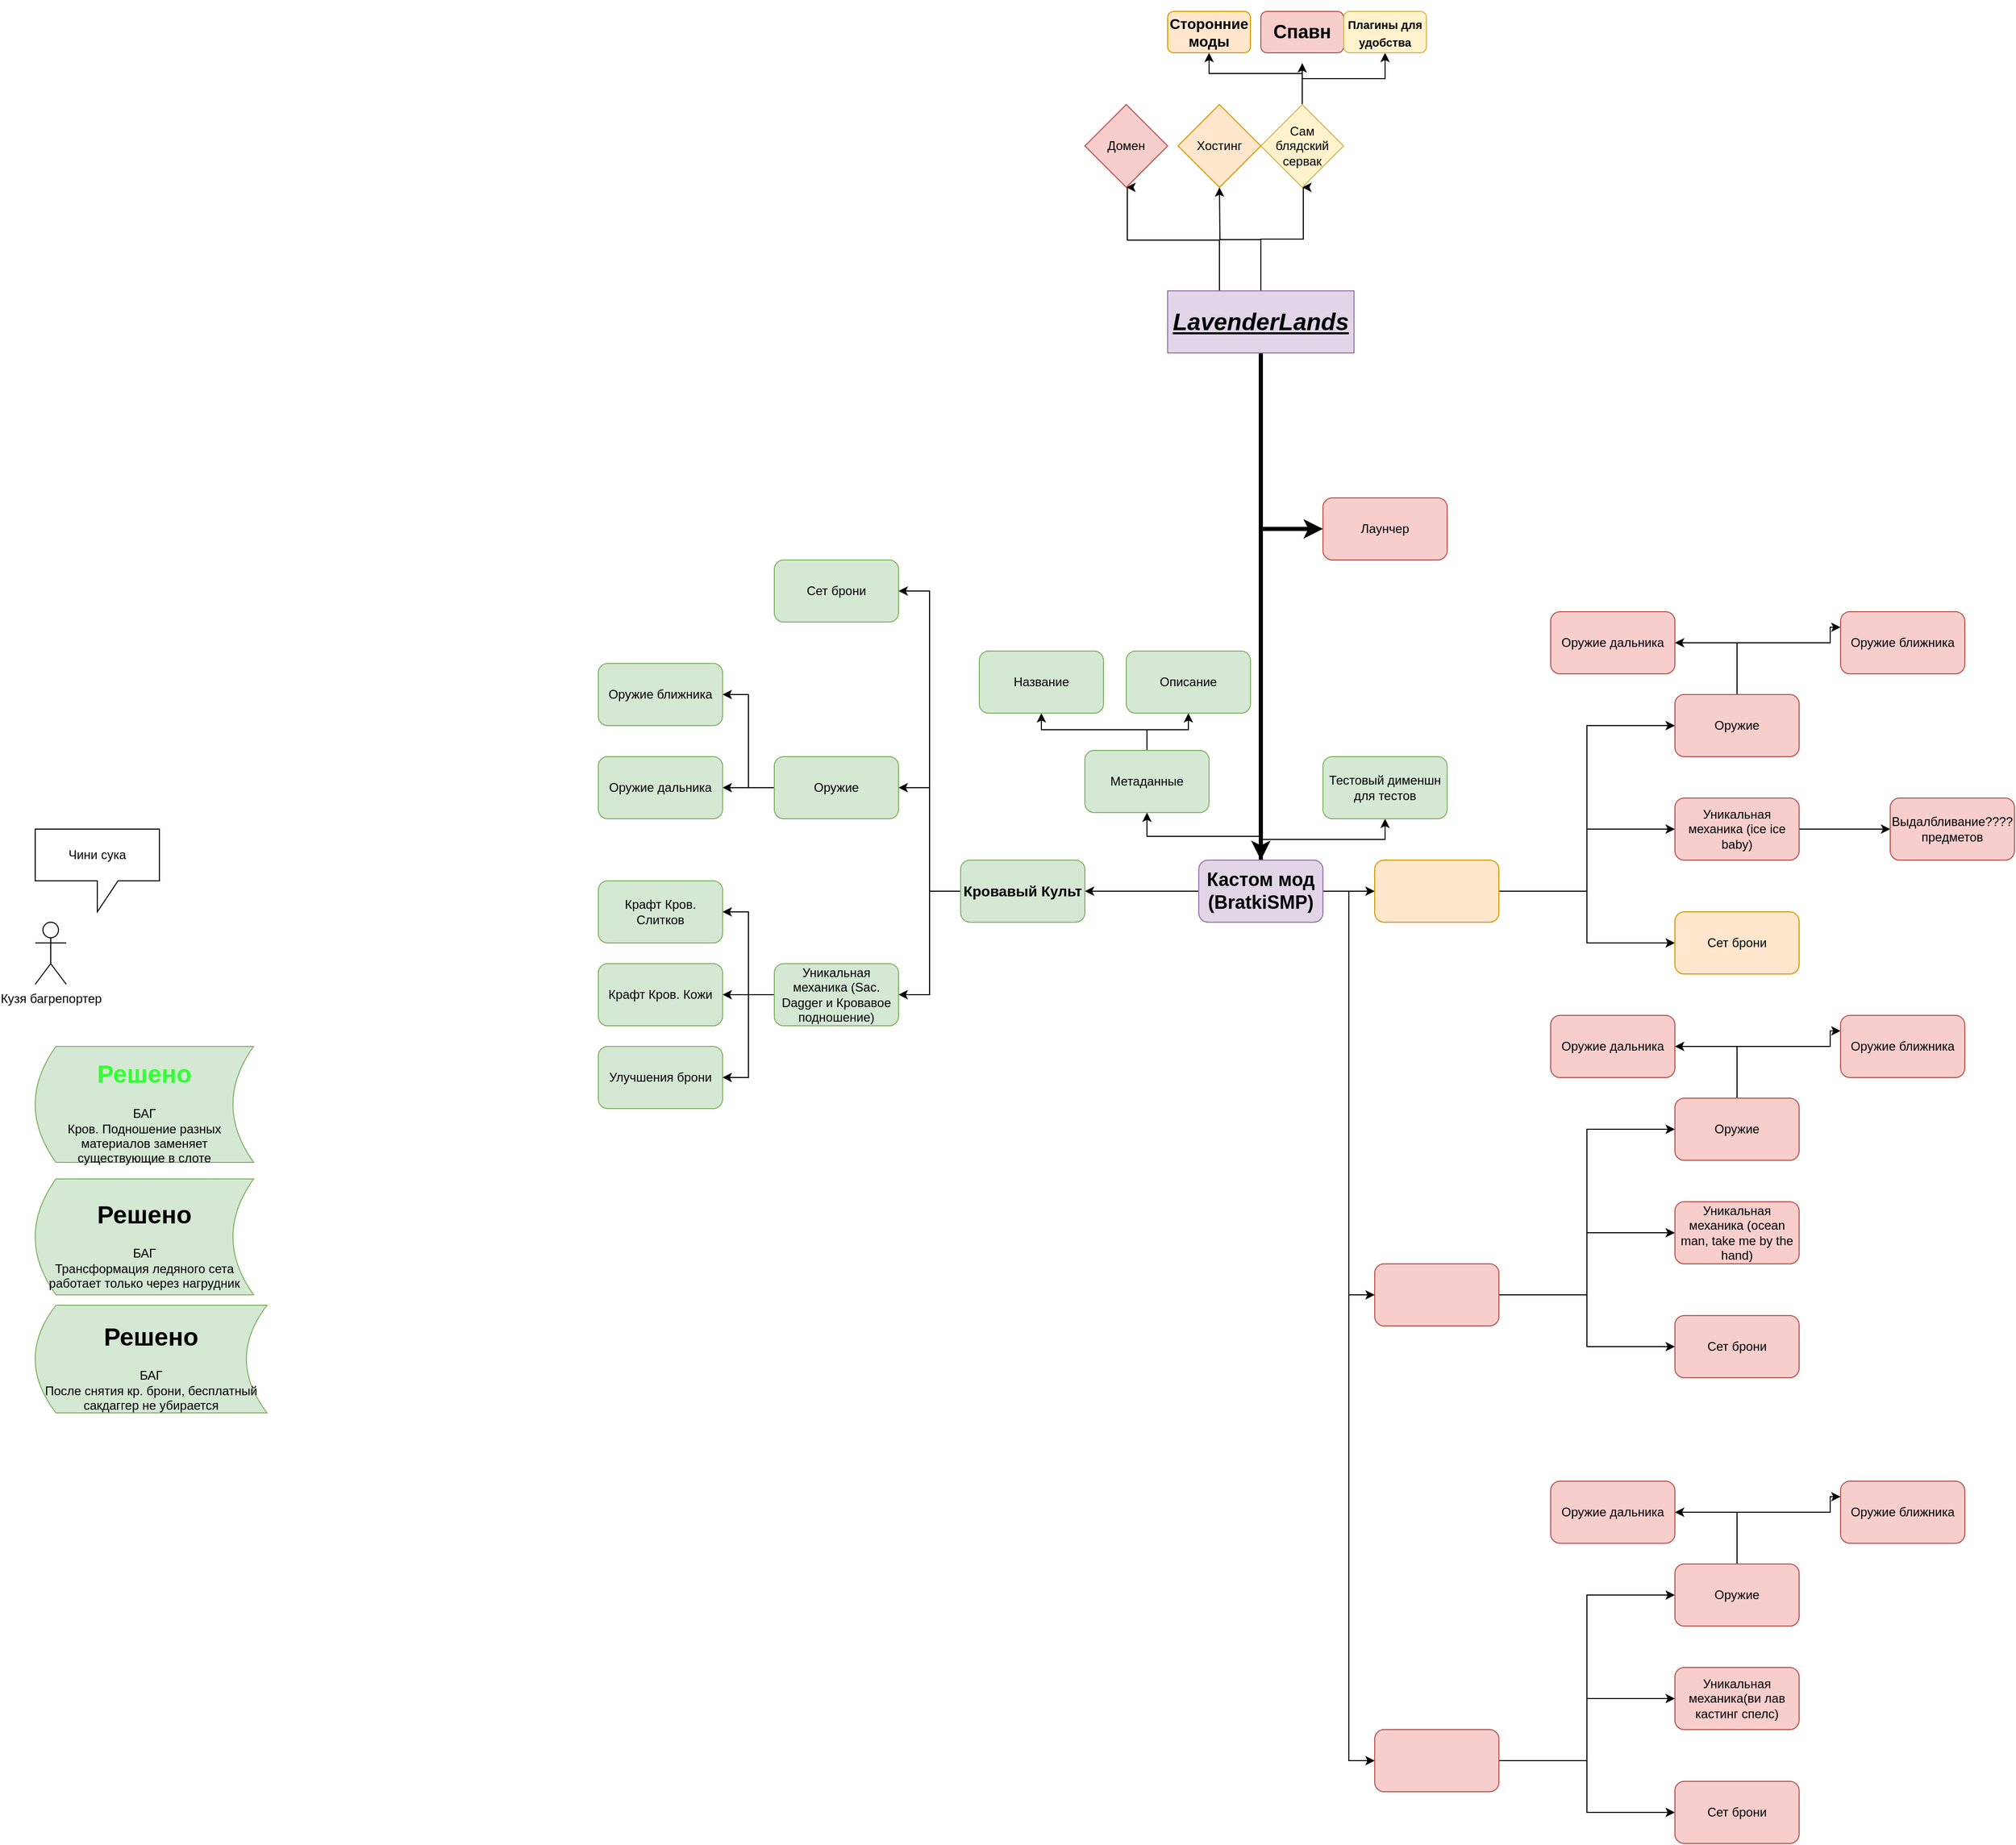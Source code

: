 <mxfile version="26.0.4">
  <diagram name="Страница — 1" id="m5t2pMFYY3bFJD1BpIWN">
    <mxGraphModel dx="2336" dy="2044" grid="1" gridSize="16" guides="1" tooltips="1" connect="1" arrows="1" fold="1" page="1" pageScale="1" pageWidth="827" pageHeight="1169" background="light-dark(#FFFFFF,#000000)" math="0" shadow="0">
      <root>
        <mxCell id="0" />
        <mxCell id="1" parent="0" />
        <mxCell id="cLZ4lquTuIUv25ZifMkw-2" style="edgeStyle=orthogonalEdgeStyle;rounded=0;orthogonalLoop=1;jettySize=auto;html=1;entryX=0.5;entryY=1;entryDx=0;entryDy=0;" parent="1" source="cLZ4lquTuIUv25ZifMkw-1" target="cLZ4lquTuIUv25ZifMkw-3" edge="1">
          <mxGeometry relative="1" as="geometry">
            <mxPoint x="440" y="-150" as="targetPoint" />
            <Array as="points">
              <mxPoint x="400" y="-110" />
              <mxPoint x="441" y="-110" />
            </Array>
          </mxGeometry>
        </mxCell>
        <mxCell id="cLZ4lquTuIUv25ZifMkw-4" style="edgeStyle=orthogonalEdgeStyle;rounded=0;orthogonalLoop=1;jettySize=auto;html=1;" parent="1" source="cLZ4lquTuIUv25ZifMkw-1" edge="1">
          <mxGeometry relative="1" as="geometry">
            <mxPoint x="360" y="-160" as="targetPoint" />
          </mxGeometry>
        </mxCell>
        <mxCell id="cLZ4lquTuIUv25ZifMkw-6" style="edgeStyle=orthogonalEdgeStyle;rounded=0;orthogonalLoop=1;jettySize=auto;html=1;" parent="1" edge="1">
          <mxGeometry relative="1" as="geometry">
            <mxPoint x="270" y="-160" as="targetPoint" />
            <mxPoint x="360" y="-60" as="sourcePoint" />
            <Array as="points">
              <mxPoint x="360" y="-109" />
              <mxPoint x="271" y="-109" />
            </Array>
          </mxGeometry>
        </mxCell>
        <mxCell id="cLZ4lquTuIUv25ZifMkw-16" style="edgeStyle=orthogonalEdgeStyle;rounded=0;orthogonalLoop=1;jettySize=auto;html=1;strokeWidth=4;" parent="1" source="cLZ4lquTuIUv25ZifMkw-1" edge="1">
          <mxGeometry relative="1" as="geometry">
            <mxPoint x="400" y="490" as="targetPoint" />
          </mxGeometry>
        </mxCell>
        <mxCell id="cLZ4lquTuIUv25ZifMkw-1" value="&lt;h1&gt;&lt;font style=&quot;font-size: 23px; color: light-dark(rgb(0, 0, 0), rgb(255, 153, 204));&quot;&gt;&lt;i&gt;&lt;u&gt;LavenderLands&lt;/u&gt;&lt;/i&gt;&lt;/font&gt;&lt;/h1&gt;" style="rounded=0;whiteSpace=wrap;html=1;fillColor=#e1d5e7;strokeColor=#9673a6;" parent="1" vertex="1">
          <mxGeometry x="310" y="-60" width="180" height="60" as="geometry" />
        </mxCell>
        <mxCell id="cLZ4lquTuIUv25ZifMkw-8" style="edgeStyle=orthogonalEdgeStyle;rounded=0;orthogonalLoop=1;jettySize=auto;html=1;" parent="1" source="cLZ4lquTuIUv25ZifMkw-3" edge="1">
          <mxGeometry relative="1" as="geometry">
            <mxPoint x="440" y="-280" as="targetPoint" />
          </mxGeometry>
        </mxCell>
        <mxCell id="cLZ4lquTuIUv25ZifMkw-11" style="edgeStyle=orthogonalEdgeStyle;rounded=0;orthogonalLoop=1;jettySize=auto;html=1;entryX=0.5;entryY=1;entryDx=0;entryDy=0;" parent="1" source="cLZ4lquTuIUv25ZifMkw-3" target="cLZ4lquTuIUv25ZifMkw-10" edge="1">
          <mxGeometry relative="1" as="geometry" />
        </mxCell>
        <mxCell id="cLZ4lquTuIUv25ZifMkw-15" style="edgeStyle=orthogonalEdgeStyle;rounded=0;orthogonalLoop=1;jettySize=auto;html=1;entryX=0.5;entryY=1;entryDx=0;entryDy=0;" parent="1" source="cLZ4lquTuIUv25ZifMkw-3" target="cLZ4lquTuIUv25ZifMkw-13" edge="1">
          <mxGeometry relative="1" as="geometry">
            <Array as="points">
              <mxPoint x="440" y="-270" />
              <mxPoint x="350" y="-270" />
            </Array>
          </mxGeometry>
        </mxCell>
        <mxCell id="cLZ4lquTuIUv25ZifMkw-3" value="Сам блядский сервак" style="rhombus;whiteSpace=wrap;html=1;fillColor=#fff2cc;strokeColor=#d6b656;" parent="1" vertex="1">
          <mxGeometry x="400" y="-240" width="80" height="80" as="geometry" />
        </mxCell>
        <mxCell id="cLZ4lquTuIUv25ZifMkw-5" value="Хостинг" style="rhombus;whiteSpace=wrap;html=1;fillColor=#ffe6cc;strokeColor=#d79b00;" parent="1" vertex="1">
          <mxGeometry x="320" y="-240" width="80" height="80" as="geometry" />
        </mxCell>
        <mxCell id="cLZ4lquTuIUv25ZifMkw-7" value="Домен" style="rhombus;whiteSpace=wrap;html=1;fillColor=#f8cecc;strokeColor=#b85450;" parent="1" vertex="1">
          <mxGeometry x="230" y="-240" width="80" height="80" as="geometry" />
        </mxCell>
        <mxCell id="cLZ4lquTuIUv25ZifMkw-9" value="&lt;h2&gt;Спавн&lt;/h2&gt;" style="rounded=1;whiteSpace=wrap;html=1;fillColor=#f8cecc;strokeColor=#b85450;" parent="1" vertex="1">
          <mxGeometry x="400" y="-330" width="80" height="40" as="geometry" />
        </mxCell>
        <mxCell id="cLZ4lquTuIUv25ZifMkw-10" value="&lt;h3&gt;&lt;font style=&quot;font-size: 11px;&quot;&gt;Плагины для удобства&lt;/font&gt;&lt;/h3&gt;" style="rounded=1;whiteSpace=wrap;html=1;fillColor=#fff2cc;strokeColor=#d6b656;" parent="1" vertex="1">
          <mxGeometry x="480" y="-330" width="80" height="40" as="geometry" />
        </mxCell>
        <mxCell id="cLZ4lquTuIUv25ZifMkw-13" value="&lt;h3&gt;&lt;font style=&quot;color: light-dark(rgb(0, 0, 0), rgb(255, 255, 0));&quot;&gt;Сторонние моды&lt;/font&gt;&lt;/h3&gt;" style="rounded=1;whiteSpace=wrap;html=1;fillColor=#ffe6cc;strokeColor=#d79b00;" parent="1" vertex="1">
          <mxGeometry x="310" y="-330" width="80" height="40" as="geometry" />
        </mxCell>
        <mxCell id="cLZ4lquTuIUv25ZifMkw-18" style="edgeStyle=orthogonalEdgeStyle;rounded=0;orthogonalLoop=1;jettySize=auto;html=1;" parent="1" source="cLZ4lquTuIUv25ZifMkw-17" edge="1">
          <mxGeometry relative="1" as="geometry">
            <mxPoint x="230" y="520" as="targetPoint" />
          </mxGeometry>
        </mxCell>
        <mxCell id="cLZ4lquTuIUv25ZifMkw-39" style="edgeStyle=orthogonalEdgeStyle;rounded=0;orthogonalLoop=1;jettySize=auto;html=1;entryX=0;entryY=0.5;entryDx=0;entryDy=0;" parent="1" source="cLZ4lquTuIUv25ZifMkw-17" target="cLZ4lquTuIUv25ZifMkw-38" edge="1">
          <mxGeometry relative="1" as="geometry" />
        </mxCell>
        <mxCell id="cLZ4lquTuIUv25ZifMkw-70" style="edgeStyle=orthogonalEdgeStyle;rounded=0;orthogonalLoop=1;jettySize=auto;html=1;entryX=0;entryY=0.5;entryDx=0;entryDy=0;" parent="1" source="cLZ4lquTuIUv25ZifMkw-17" target="cLZ4lquTuIUv25ZifMkw-62" edge="1">
          <mxGeometry relative="1" as="geometry" />
        </mxCell>
        <mxCell id="cLZ4lquTuIUv25ZifMkw-95" style="edgeStyle=orthogonalEdgeStyle;rounded=0;orthogonalLoop=1;jettySize=auto;html=1;entryX=0;entryY=0.5;entryDx=0;entryDy=0;" parent="1" source="cLZ4lquTuIUv25ZifMkw-17" target="cLZ4lquTuIUv25ZifMkw-87" edge="1">
          <mxGeometry relative="1" as="geometry" />
        </mxCell>
        <mxCell id="cLZ4lquTuIUv25ZifMkw-99" style="edgeStyle=orthogonalEdgeStyle;rounded=0;orthogonalLoop=1;jettySize=auto;html=1;entryX=0.5;entryY=1;entryDx=0;entryDy=0;" parent="1" source="cLZ4lquTuIUv25ZifMkw-17" target="cLZ4lquTuIUv25ZifMkw-98" edge="1">
          <mxGeometry relative="1" as="geometry" />
        </mxCell>
        <mxCell id="cLZ4lquTuIUv25ZifMkw-105" style="edgeStyle=orthogonalEdgeStyle;rounded=0;orthogonalLoop=1;jettySize=auto;html=1;entryX=0.5;entryY=1;entryDx=0;entryDy=0;" parent="1" source="cLZ4lquTuIUv25ZifMkw-17" target="cLZ4lquTuIUv25ZifMkw-104" edge="1">
          <mxGeometry relative="1" as="geometry" />
        </mxCell>
        <mxCell id="cLZ4lquTuIUv25ZifMkw-107" style="edgeStyle=orthogonalEdgeStyle;rounded=0;orthogonalLoop=1;jettySize=auto;html=1;entryX=0;entryY=0.5;entryDx=0;entryDy=0;strokeWidth=4;" parent="1" source="cLZ4lquTuIUv25ZifMkw-17" target="cLZ4lquTuIUv25ZifMkw-106" edge="1">
          <mxGeometry relative="1" as="geometry" />
        </mxCell>
        <mxCell id="cLZ4lquTuIUv25ZifMkw-17" value="&lt;h2&gt;&lt;font style=&quot;color: light-dark(rgb(0, 0, 0), rgb(255, 153, 204));&quot;&gt;Кастом мод (BratkiSMP)&lt;/font&gt;&lt;/h2&gt;" style="rounded=1;whiteSpace=wrap;html=1;fillColor=#e1d5e7;strokeColor=#9673a6;" parent="1" vertex="1">
          <mxGeometry x="340" y="490" width="120" height="60" as="geometry" />
        </mxCell>
        <mxCell id="cLZ4lquTuIUv25ZifMkw-21" style="edgeStyle=orthogonalEdgeStyle;rounded=0;orthogonalLoop=1;jettySize=auto;html=1;entryX=1;entryY=0.5;entryDx=0;entryDy=0;" parent="1" source="cLZ4lquTuIUv25ZifMkw-19" target="cLZ4lquTuIUv25ZifMkw-20" edge="1">
          <mxGeometry relative="1" as="geometry" />
        </mxCell>
        <mxCell id="cLZ4lquTuIUv25ZifMkw-23" style="edgeStyle=orthogonalEdgeStyle;rounded=0;orthogonalLoop=1;jettySize=auto;html=1;entryX=1;entryY=0.5;entryDx=0;entryDy=0;" parent="1" source="cLZ4lquTuIUv25ZifMkw-19" target="cLZ4lquTuIUv25ZifMkw-22" edge="1">
          <mxGeometry relative="1" as="geometry" />
        </mxCell>
        <mxCell id="cLZ4lquTuIUv25ZifMkw-26" style="edgeStyle=orthogonalEdgeStyle;rounded=0;orthogonalLoop=1;jettySize=auto;html=1;entryX=1;entryY=0.5;entryDx=0;entryDy=0;" parent="1" source="cLZ4lquTuIUv25ZifMkw-19" target="cLZ4lquTuIUv25ZifMkw-25" edge="1">
          <mxGeometry relative="1" as="geometry" />
        </mxCell>
        <mxCell id="cLZ4lquTuIUv25ZifMkw-19" value="&lt;h3&gt;&lt;font style=&quot;color: light-dark(rgb(0, 0, 0), rgb(51, 255, 51));&quot;&gt;Кровавый Культ&lt;/font&gt;&lt;/h3&gt;" style="rounded=1;whiteSpace=wrap;html=1;fillColor=#d5e8d4;strokeColor=#82b366;" parent="1" vertex="1">
          <mxGeometry x="110" y="490" width="120" height="60" as="geometry" />
        </mxCell>
        <mxCell id="cLZ4lquTuIUv25ZifMkw-20" value="&lt;font style=&quot;color: light-dark(rgb(0, 0, 0), rgb(151, 208, 119));&quot;&gt;Сет брони&lt;/font&gt;" style="rounded=1;whiteSpace=wrap;html=1;fillColor=#d5e8d4;strokeColor=#82b366;" parent="1" vertex="1">
          <mxGeometry x="-70" y="200" width="120" height="60" as="geometry" />
        </mxCell>
        <mxCell id="cLZ4lquTuIUv25ZifMkw-35" style="edgeStyle=orthogonalEdgeStyle;rounded=0;orthogonalLoop=1;jettySize=auto;html=1;entryX=1;entryY=0.5;entryDx=0;entryDy=0;" parent="1" source="cLZ4lquTuIUv25ZifMkw-22" target="cLZ4lquTuIUv25ZifMkw-34" edge="1">
          <mxGeometry relative="1" as="geometry" />
        </mxCell>
        <mxCell id="cLZ4lquTuIUv25ZifMkw-37" style="edgeStyle=orthogonalEdgeStyle;rounded=0;orthogonalLoop=1;jettySize=auto;html=1;entryX=1;entryY=0.5;entryDx=0;entryDy=0;" parent="1" source="cLZ4lquTuIUv25ZifMkw-22" target="cLZ4lquTuIUv25ZifMkw-36" edge="1">
          <mxGeometry relative="1" as="geometry" />
        </mxCell>
        <mxCell id="cLZ4lquTuIUv25ZifMkw-22" value="&lt;font style=&quot;color: light-dark(rgb(0, 0, 0), rgb(51, 255, 51));&quot;&gt;Оружие&lt;/font&gt;" style="rounded=1;whiteSpace=wrap;html=1;fillColor=#d5e8d4;strokeColor=#82b366;" parent="1" vertex="1">
          <mxGeometry x="-70" y="390" width="120" height="60" as="geometry" />
        </mxCell>
        <mxCell id="cLZ4lquTuIUv25ZifMkw-28" style="edgeStyle=orthogonalEdgeStyle;rounded=0;orthogonalLoop=1;jettySize=auto;html=1;entryX=1;entryY=0.5;entryDx=0;entryDy=0;" parent="1" source="cLZ4lquTuIUv25ZifMkw-25" target="cLZ4lquTuIUv25ZifMkw-27" edge="1">
          <mxGeometry relative="1" as="geometry" />
        </mxCell>
        <mxCell id="cLZ4lquTuIUv25ZifMkw-30" style="edgeStyle=orthogonalEdgeStyle;rounded=0;orthogonalLoop=1;jettySize=auto;html=1;" parent="1" source="cLZ4lquTuIUv25ZifMkw-25" target="cLZ4lquTuIUv25ZifMkw-29" edge="1">
          <mxGeometry relative="1" as="geometry" />
        </mxCell>
        <mxCell id="cLZ4lquTuIUv25ZifMkw-32" style="edgeStyle=orthogonalEdgeStyle;rounded=0;orthogonalLoop=1;jettySize=auto;html=1;entryX=1;entryY=0.5;entryDx=0;entryDy=0;" parent="1" source="cLZ4lquTuIUv25ZifMkw-25" target="cLZ4lquTuIUv25ZifMkw-31" edge="1">
          <mxGeometry relative="1" as="geometry" />
        </mxCell>
        <mxCell id="cLZ4lquTuIUv25ZifMkw-25" value="&lt;font style=&quot;color: light-dark(rgb(0, 0, 0), rgb(51, 255, 51));&quot;&gt;Уникальная механика (Sac. Dagger и Кровавое подношение)&lt;/font&gt;" style="rounded=1;whiteSpace=wrap;html=1;fillColor=#d5e8d4;strokeColor=#82b366;" parent="1" vertex="1">
          <mxGeometry x="-70" y="590" width="120" height="60" as="geometry" />
        </mxCell>
        <mxCell id="cLZ4lquTuIUv25ZifMkw-27" value="&lt;font style=&quot;color: light-dark(rgb(0, 0, 0), rgb(151, 208, 119));&quot;&gt;Крафт Кров. Слитков&lt;/font&gt;" style="rounded=1;whiteSpace=wrap;html=1;fillColor=#d5e8d4;strokeColor=#82b366;" parent="1" vertex="1">
          <mxGeometry x="-240" y="510" width="120" height="60" as="geometry" />
        </mxCell>
        <mxCell id="cLZ4lquTuIUv25ZifMkw-29" value="&lt;font style=&quot;color: light-dark(rgb(0, 0, 0), rgb(151, 208, 119));&quot;&gt;Крафт Кров. Кожи&lt;/font&gt;" style="rounded=1;whiteSpace=wrap;html=1;fillColor=#d5e8d4;strokeColor=#82b366;" parent="1" vertex="1">
          <mxGeometry x="-240" y="590" width="120" height="60" as="geometry" />
        </mxCell>
        <mxCell id="cLZ4lquTuIUv25ZifMkw-31" value="&lt;font style=&quot;color: light-dark(rgb(0, 0, 0), rgb(51, 255, 51));&quot;&gt;Улучшения брони&lt;/font&gt;" style="rounded=1;whiteSpace=wrap;html=1;fillColor=#d5e8d4;strokeColor=#82b366;" parent="1" vertex="1">
          <mxGeometry x="-240" y="670" width="120" height="60" as="geometry" />
        </mxCell>
        <mxCell id="cLZ4lquTuIUv25ZifMkw-34" value="&lt;font style=&quot;color: light-dark(rgb(0, 0, 0), rgb(151, 208, 119));&quot;&gt;Оружие дальника&lt;/font&gt;" style="rounded=1;whiteSpace=wrap;html=1;fillColor=#d5e8d4;strokeColor=#82b366;" parent="1" vertex="1">
          <mxGeometry x="-240" y="390" width="120" height="60" as="geometry" />
        </mxCell>
        <mxCell id="cLZ4lquTuIUv25ZifMkw-36" value="&lt;font style=&quot;color: light-dark(rgb(0, 0, 0), rgb(51, 255, 51));&quot;&gt;Оружие ближника&lt;/font&gt;" style="rounded=1;whiteSpace=wrap;html=1;fillColor=#d5e8d4;strokeColor=#82b366;" parent="1" vertex="1">
          <mxGeometry x="-240" y="300" width="120" height="60" as="geometry" />
        </mxCell>
        <mxCell id="cLZ4lquTuIUv25ZifMkw-56" style="edgeStyle=orthogonalEdgeStyle;rounded=0;orthogonalLoop=1;jettySize=auto;html=1;entryX=0;entryY=0.5;entryDx=0;entryDy=0;" parent="1" source="cLZ4lquTuIUv25ZifMkw-38" target="cLZ4lquTuIUv25ZifMkw-43" edge="1">
          <mxGeometry relative="1" as="geometry" />
        </mxCell>
        <mxCell id="cLZ4lquTuIUv25ZifMkw-57" style="edgeStyle=orthogonalEdgeStyle;rounded=0;orthogonalLoop=1;jettySize=auto;html=1;entryX=0;entryY=0.5;entryDx=0;entryDy=0;" parent="1" source="cLZ4lquTuIUv25ZifMkw-38" target="cLZ4lquTuIUv25ZifMkw-47" edge="1">
          <mxGeometry relative="1" as="geometry" />
        </mxCell>
        <mxCell id="cLZ4lquTuIUv25ZifMkw-58" style="edgeStyle=orthogonalEdgeStyle;rounded=0;orthogonalLoop=1;jettySize=auto;html=1;" parent="1" source="cLZ4lquTuIUv25ZifMkw-38" target="cLZ4lquTuIUv25ZifMkw-40" edge="1">
          <mxGeometry relative="1" as="geometry" />
        </mxCell>
        <mxCell id="cLZ4lquTuIUv25ZifMkw-38" value="&lt;h3&gt;&lt;font style=&quot;color: light-dark(transparent, rgb(255, 255, 0));&quot;&gt;Ледяная фракция (sin titulo)&lt;/font&gt;&lt;/h3&gt;" style="rounded=1;whiteSpace=wrap;html=1;fillColor=#ffe6cc;strokeColor=#d79b00;" parent="1" vertex="1">
          <mxGeometry x="510" y="490" width="120" height="60" as="geometry" />
        </mxCell>
        <mxCell id="cLZ4lquTuIUv25ZifMkw-40" value="&lt;font style=&quot;color: light-dark(rgb(0, 0, 0), rgb(255, 255, 0));&quot;&gt;Сет брони&lt;/font&gt;" style="rounded=1;whiteSpace=wrap;html=1;fillColor=#ffe6cc;strokeColor=#d79b00;" parent="1" vertex="1">
          <mxGeometry x="800" y="540" width="120" height="60" as="geometry" />
        </mxCell>
        <mxCell id="cLZ4lquTuIUv25ZifMkw-41" style="edgeStyle=orthogonalEdgeStyle;rounded=0;orthogonalLoop=1;jettySize=auto;html=1;entryX=1;entryY=0.5;entryDx=0;entryDy=0;" parent="1" source="cLZ4lquTuIUv25ZifMkw-43" target="cLZ4lquTuIUv25ZifMkw-51" edge="1">
          <mxGeometry relative="1" as="geometry" />
        </mxCell>
        <mxCell id="cLZ4lquTuIUv25ZifMkw-55" style="edgeStyle=orthogonalEdgeStyle;rounded=0;orthogonalLoop=1;jettySize=auto;html=1;entryX=0;entryY=0.25;entryDx=0;entryDy=0;" parent="1" source="cLZ4lquTuIUv25ZifMkw-43" target="cLZ4lquTuIUv25ZifMkw-52" edge="1">
          <mxGeometry relative="1" as="geometry">
            <mxPoint x="860" y="250" as="targetPoint" />
            <Array as="points">
              <mxPoint x="860" y="280" />
              <mxPoint x="950" y="280" />
            </Array>
          </mxGeometry>
        </mxCell>
        <mxCell id="cLZ4lquTuIUv25ZifMkw-43" value="&lt;font style=&quot;color: light-dark(rgb(0, 0, 0), rgb(204, 0, 0));&quot;&gt;Оружие&lt;/font&gt;" style="rounded=1;whiteSpace=wrap;html=1;fillColor=#f8cecc;strokeColor=#b85450;" parent="1" vertex="1">
          <mxGeometry x="800" y="330" width="120" height="60" as="geometry" />
        </mxCell>
        <mxCell id="IV1hU4eRRa5rk0vwnlBe-6" style="edgeStyle=orthogonalEdgeStyle;rounded=0;orthogonalLoop=1;jettySize=auto;html=1;entryX=0;entryY=0.5;entryDx=0;entryDy=0;" edge="1" parent="1" source="cLZ4lquTuIUv25ZifMkw-47" target="IV1hU4eRRa5rk0vwnlBe-4">
          <mxGeometry relative="1" as="geometry" />
        </mxCell>
        <mxCell id="cLZ4lquTuIUv25ZifMkw-47" value="&lt;font style=&quot;color: light-dark(rgb(0, 0, 0), rgb(204, 0, 0));&quot;&gt;Уникальная механика (ice ice baby)&lt;/font&gt;" style="rounded=1;whiteSpace=wrap;html=1;fillColor=#f8cecc;strokeColor=#b85450;" parent="1" vertex="1">
          <mxGeometry x="800" y="430" width="120" height="60" as="geometry" />
        </mxCell>
        <mxCell id="cLZ4lquTuIUv25ZifMkw-51" value="&lt;font style=&quot;color: light-dark(rgb(0, 0, 0), rgb(204, 0, 0));&quot;&gt;Оружие дальника&lt;/font&gt;" style="rounded=1;whiteSpace=wrap;html=1;fillColor=#f8cecc;strokeColor=#b85450;" parent="1" vertex="1">
          <mxGeometry x="680" y="250" width="120" height="60" as="geometry" />
        </mxCell>
        <mxCell id="cLZ4lquTuIUv25ZifMkw-52" value="&lt;font style=&quot;color: light-dark(rgb(0, 0, 0), rgb(204, 0, 0));&quot;&gt;Оружие ближника&lt;/font&gt;" style="rounded=1;whiteSpace=wrap;html=1;fillColor=#f8cecc;strokeColor=#b85450;" parent="1" vertex="1">
          <mxGeometry x="960" y="250" width="120" height="60" as="geometry" />
        </mxCell>
        <mxCell id="cLZ4lquTuIUv25ZifMkw-59" style="edgeStyle=orthogonalEdgeStyle;rounded=0;orthogonalLoop=1;jettySize=auto;html=1;entryX=0;entryY=0.5;entryDx=0;entryDy=0;" parent="1" source="cLZ4lquTuIUv25ZifMkw-62" target="cLZ4lquTuIUv25ZifMkw-66" edge="1">
          <mxGeometry relative="1" as="geometry" />
        </mxCell>
        <mxCell id="cLZ4lquTuIUv25ZifMkw-60" style="edgeStyle=orthogonalEdgeStyle;rounded=0;orthogonalLoop=1;jettySize=auto;html=1;entryX=0;entryY=0.5;entryDx=0;entryDy=0;" parent="1" source="cLZ4lquTuIUv25ZifMkw-62" target="cLZ4lquTuIUv25ZifMkw-67" edge="1">
          <mxGeometry relative="1" as="geometry" />
        </mxCell>
        <mxCell id="cLZ4lquTuIUv25ZifMkw-61" style="edgeStyle=orthogonalEdgeStyle;rounded=0;orthogonalLoop=1;jettySize=auto;html=1;" parent="1" source="cLZ4lquTuIUv25ZifMkw-62" target="cLZ4lquTuIUv25ZifMkw-63" edge="1">
          <mxGeometry relative="1" as="geometry" />
        </mxCell>
        <mxCell id="cLZ4lquTuIUv25ZifMkw-62" value="&lt;h3&gt;&lt;font style=&quot;color: light-dark(transparent, rgb(204, 0, 0));&quot;&gt;Морская фракция (sin titulo)&lt;/font&gt;&lt;/h3&gt;" style="rounded=1;whiteSpace=wrap;html=1;fillColor=#f8cecc;strokeColor=#b85450;" parent="1" vertex="1">
          <mxGeometry x="510" y="880" width="120" height="60" as="geometry" />
        </mxCell>
        <mxCell id="cLZ4lquTuIUv25ZifMkw-63" value="&lt;font style=&quot;color: light-dark(rgb(0, 0, 0), rgb(204, 0, 0));&quot;&gt;Сет брони&lt;/font&gt;" style="rounded=1;whiteSpace=wrap;html=1;fillColor=#f8cecc;strokeColor=#b85450;" parent="1" vertex="1">
          <mxGeometry x="800" y="930" width="120" height="60" as="geometry" />
        </mxCell>
        <mxCell id="cLZ4lquTuIUv25ZifMkw-64" style="edgeStyle=orthogonalEdgeStyle;rounded=0;orthogonalLoop=1;jettySize=auto;html=1;entryX=1;entryY=0.5;entryDx=0;entryDy=0;" parent="1" source="cLZ4lquTuIUv25ZifMkw-66" target="cLZ4lquTuIUv25ZifMkw-68" edge="1">
          <mxGeometry relative="1" as="geometry" />
        </mxCell>
        <mxCell id="cLZ4lquTuIUv25ZifMkw-65" style="edgeStyle=orthogonalEdgeStyle;rounded=0;orthogonalLoop=1;jettySize=auto;html=1;entryX=0;entryY=0.25;entryDx=0;entryDy=0;" parent="1" source="cLZ4lquTuIUv25ZifMkw-66" target="cLZ4lquTuIUv25ZifMkw-69" edge="1">
          <mxGeometry relative="1" as="geometry">
            <mxPoint x="860" y="640" as="targetPoint" />
            <Array as="points">
              <mxPoint x="860" y="670" />
              <mxPoint x="950" y="670" />
            </Array>
          </mxGeometry>
        </mxCell>
        <mxCell id="cLZ4lquTuIUv25ZifMkw-66" value="&lt;font style=&quot;color: light-dark(rgb(0, 0, 0), rgb(204, 0, 0));&quot;&gt;Оружие&lt;/font&gt;" style="rounded=1;whiteSpace=wrap;html=1;fillColor=#f8cecc;strokeColor=#b85450;" parent="1" vertex="1">
          <mxGeometry x="800" y="720" width="120" height="60" as="geometry" />
        </mxCell>
        <mxCell id="cLZ4lquTuIUv25ZifMkw-67" value="&lt;font style=&quot;color: light-dark(rgb(0, 0, 0), rgb(204, 0, 0));&quot;&gt;Уникальная механика (ocean man, take me by the hand)&lt;/font&gt;" style="rounded=1;whiteSpace=wrap;html=1;fillColor=#f8cecc;strokeColor=#b85450;" parent="1" vertex="1">
          <mxGeometry x="800" y="820" width="120" height="60" as="geometry" />
        </mxCell>
        <mxCell id="cLZ4lquTuIUv25ZifMkw-68" value="&lt;font style=&quot;color: light-dark(rgb(0, 0, 0), rgb(204, 0, 0));&quot;&gt;Оружие дальника&lt;/font&gt;" style="rounded=1;whiteSpace=wrap;html=1;fillColor=#f8cecc;strokeColor=#b85450;" parent="1" vertex="1">
          <mxGeometry x="680" y="640" width="120" height="60" as="geometry" />
        </mxCell>
        <mxCell id="cLZ4lquTuIUv25ZifMkw-69" value="&lt;font style=&quot;color: light-dark(rgb(0, 0, 0), rgb(204, 0, 0));&quot;&gt;Оружие ближника&lt;/font&gt;" style="rounded=1;whiteSpace=wrap;html=1;fillColor=#f8cecc;strokeColor=#b85450;" parent="1" vertex="1">
          <mxGeometry x="960" y="640" width="120" height="60" as="geometry" />
        </mxCell>
        <mxCell id="cLZ4lquTuIUv25ZifMkw-84" style="edgeStyle=orthogonalEdgeStyle;rounded=0;orthogonalLoop=1;jettySize=auto;html=1;entryX=0;entryY=0.5;entryDx=0;entryDy=0;" parent="1" source="cLZ4lquTuIUv25ZifMkw-87" target="cLZ4lquTuIUv25ZifMkw-91" edge="1">
          <mxGeometry relative="1" as="geometry" />
        </mxCell>
        <mxCell id="cLZ4lquTuIUv25ZifMkw-85" style="edgeStyle=orthogonalEdgeStyle;rounded=0;orthogonalLoop=1;jettySize=auto;html=1;entryX=0;entryY=0.5;entryDx=0;entryDy=0;" parent="1" source="cLZ4lquTuIUv25ZifMkw-87" target="cLZ4lquTuIUv25ZifMkw-92" edge="1">
          <mxGeometry relative="1" as="geometry" />
        </mxCell>
        <mxCell id="cLZ4lquTuIUv25ZifMkw-86" style="edgeStyle=orthogonalEdgeStyle;rounded=0;orthogonalLoop=1;jettySize=auto;html=1;" parent="1" source="cLZ4lquTuIUv25ZifMkw-87" target="cLZ4lquTuIUv25ZifMkw-88" edge="1">
          <mxGeometry relative="1" as="geometry" />
        </mxCell>
        <mxCell id="cLZ4lquTuIUv25ZifMkw-87" value="&lt;h3&gt;&lt;font style=&quot;color: light-dark(transparent, rgb(204, 0, 0));&quot;&gt;Шедоу визард мани генг&lt;/font&gt;&lt;/h3&gt;&lt;div&gt;&lt;font style=&quot;color: light-dark(transparent, rgb(204, 0, 0));&quot;&gt;&lt;br&gt;&lt;/font&gt;&lt;/div&gt;" style="rounded=1;whiteSpace=wrap;html=1;fillColor=#f8cecc;strokeColor=#b85450;" parent="1" vertex="1">
          <mxGeometry x="510" y="1330" width="120" height="60" as="geometry" />
        </mxCell>
        <mxCell id="cLZ4lquTuIUv25ZifMkw-88" value="&lt;font style=&quot;color: light-dark(rgb(0, 0, 0), rgb(204, 0, 0));&quot;&gt;Сет брони&lt;/font&gt;" style="rounded=1;whiteSpace=wrap;html=1;fillColor=#f8cecc;strokeColor=#b85450;" parent="1" vertex="1">
          <mxGeometry x="800" y="1380" width="120" height="60" as="geometry" />
        </mxCell>
        <mxCell id="cLZ4lquTuIUv25ZifMkw-89" style="edgeStyle=orthogonalEdgeStyle;rounded=0;orthogonalLoop=1;jettySize=auto;html=1;entryX=1;entryY=0.5;entryDx=0;entryDy=0;" parent="1" source="cLZ4lquTuIUv25ZifMkw-91" target="cLZ4lquTuIUv25ZifMkw-93" edge="1">
          <mxGeometry relative="1" as="geometry" />
        </mxCell>
        <mxCell id="cLZ4lquTuIUv25ZifMkw-90" style="edgeStyle=orthogonalEdgeStyle;rounded=0;orthogonalLoop=1;jettySize=auto;html=1;entryX=0;entryY=0.25;entryDx=0;entryDy=0;" parent="1" source="cLZ4lquTuIUv25ZifMkw-91" target="cLZ4lquTuIUv25ZifMkw-94" edge="1">
          <mxGeometry relative="1" as="geometry">
            <mxPoint x="860" y="1090" as="targetPoint" />
            <Array as="points">
              <mxPoint x="860" y="1120" />
              <mxPoint x="950" y="1120" />
            </Array>
          </mxGeometry>
        </mxCell>
        <mxCell id="cLZ4lquTuIUv25ZifMkw-91" value="&lt;font style=&quot;color: light-dark(rgb(0, 0, 0), rgb(204, 0, 0));&quot;&gt;Оружие&lt;/font&gt;" style="rounded=1;whiteSpace=wrap;html=1;fillColor=#f8cecc;strokeColor=#b85450;" parent="1" vertex="1">
          <mxGeometry x="800" y="1170" width="120" height="60" as="geometry" />
        </mxCell>
        <mxCell id="cLZ4lquTuIUv25ZifMkw-92" value="&lt;font style=&quot;color: light-dark(rgb(0, 0, 0), rgb(204, 0, 0));&quot;&gt;Уникальная механика(ви лав кастинг спелс)&lt;/font&gt;" style="rounded=1;whiteSpace=wrap;html=1;fillColor=#f8cecc;strokeColor=#b85450;" parent="1" vertex="1">
          <mxGeometry x="800" y="1270" width="120" height="60" as="geometry" />
        </mxCell>
        <mxCell id="cLZ4lquTuIUv25ZifMkw-93" value="&lt;font style=&quot;color: light-dark(rgb(0, 0, 0), rgb(204, 0, 0));&quot;&gt;Оружие дальника&lt;/font&gt;" style="rounded=1;whiteSpace=wrap;html=1;fillColor=#f8cecc;strokeColor=#b85450;" parent="1" vertex="1">
          <mxGeometry x="680" y="1090" width="120" height="60" as="geometry" />
        </mxCell>
        <mxCell id="cLZ4lquTuIUv25ZifMkw-94" value="&lt;font style=&quot;color: light-dark(rgb(0, 0, 0), rgb(204, 0, 0));&quot;&gt;Оружие ближника&lt;/font&gt;" style="rounded=1;whiteSpace=wrap;html=1;fillColor=#f8cecc;strokeColor=#b85450;" parent="1" vertex="1">
          <mxGeometry x="960" y="1090" width="120" height="60" as="geometry" />
        </mxCell>
        <mxCell id="cLZ4lquTuIUv25ZifMkw-96" value="Кузя&lt;span style=&quot;background-color: transparent; color: light-dark(rgb(0, 0, 0), rgb(255, 255, 255));&quot;&gt;&amp;nbsp;багрепортер&lt;/span&gt;" style="shape=umlActor;verticalLabelPosition=bottom;verticalAlign=top;html=1;outlineConnect=0;" parent="1" vertex="1">
          <mxGeometry x="-784" y="550" width="30" height="60" as="geometry" />
        </mxCell>
        <mxCell id="cLZ4lquTuIUv25ZifMkw-97" value="Чини сука" style="shape=callout;whiteSpace=wrap;html=1;perimeter=calloutPerimeter;" parent="1" vertex="1">
          <mxGeometry x="-784" y="460" width="120" height="80" as="geometry" />
        </mxCell>
        <mxCell id="cLZ4lquTuIUv25ZifMkw-101" style="edgeStyle=orthogonalEdgeStyle;rounded=0;orthogonalLoop=1;jettySize=auto;html=1;entryX=0.5;entryY=1;entryDx=0;entryDy=0;" parent="1" source="cLZ4lquTuIUv25ZifMkw-98" target="cLZ4lquTuIUv25ZifMkw-100" edge="1">
          <mxGeometry relative="1" as="geometry">
            <Array as="points">
              <mxPoint x="290" y="364" />
              <mxPoint x="188" y="364" />
            </Array>
          </mxGeometry>
        </mxCell>
        <mxCell id="cLZ4lquTuIUv25ZifMkw-103" style="edgeStyle=orthogonalEdgeStyle;rounded=0;orthogonalLoop=1;jettySize=auto;html=1;entryX=0.5;entryY=1;entryDx=0;entryDy=0;" parent="1" source="cLZ4lquTuIUv25ZifMkw-98" target="cLZ4lquTuIUv25ZifMkw-102" edge="1">
          <mxGeometry relative="1" as="geometry" />
        </mxCell>
        <mxCell id="cLZ4lquTuIUv25ZifMkw-98" value="&lt;font style=&quot;color: light-dark(rgb(0, 0, 0), rgb(51, 255, 51));&quot;&gt;Метаданные&lt;/font&gt;" style="rounded=1;whiteSpace=wrap;html=1;fillColor=#d5e8d4;strokeColor=#82b366;" parent="1" vertex="1">
          <mxGeometry x="230" y="384" width="120" height="60" as="geometry" />
        </mxCell>
        <mxCell id="cLZ4lquTuIUv25ZifMkw-100" value="&lt;font style=&quot;color: light-dark(rgb(0, 0, 0), rgb(51, 255, 51));&quot;&gt;Название&lt;/font&gt;" style="rounded=1;whiteSpace=wrap;html=1;fillColor=#d5e8d4;strokeColor=#82b366;" parent="1" vertex="1">
          <mxGeometry x="128" y="288" width="120" height="60" as="geometry" />
        </mxCell>
        <mxCell id="cLZ4lquTuIUv25ZifMkw-102" value="&lt;font style=&quot;color: light-dark(rgb(0, 0, 0), rgb(51, 255, 51));&quot;&gt;Описание&lt;/font&gt;" style="rounded=1;whiteSpace=wrap;html=1;fillColor=#d5e8d4;strokeColor=#82b366;" parent="1" vertex="1">
          <mxGeometry x="270" y="288" width="120" height="60" as="geometry" />
        </mxCell>
        <mxCell id="cLZ4lquTuIUv25ZifMkw-104" value="&lt;font style=&quot;color: light-dark(rgb(0, 0, 0), rgb(51, 255, 51));&quot;&gt;Тестовый дименшн для тестов&lt;/font&gt;" style="rounded=1;whiteSpace=wrap;html=1;fillColor=#d5e8d4;strokeColor=#82b366;" parent="1" vertex="1">
          <mxGeometry x="460" y="390" width="120" height="60" as="geometry" />
        </mxCell>
        <mxCell id="cLZ4lquTuIUv25ZifMkw-106" value="&lt;font style=&quot;color: light-dark(rgb(0, 0, 0), rgb(204, 0, 0));&quot;&gt;Лаунчер&lt;/font&gt;" style="rounded=1;whiteSpace=wrap;html=1;fillColor=#f8cecc;strokeColor=#b85450;" parent="1" vertex="1">
          <mxGeometry x="460" y="140" width="120" height="60" as="geometry" />
        </mxCell>
        <mxCell id="IV1hU4eRRa5rk0vwnlBe-1" value="&lt;h1&gt;&lt;font color=&quot;#33ff33&quot;&gt;Решено&lt;/font&gt;&lt;/h1&gt;&lt;font style=&quot;color: light-dark(rgb(0, 0, 0), rgb(51, 255, 51));&quot;&gt;БАГ&lt;br&gt;Кров. Подношение разных материалов заменяет существующие в слоте&lt;/font&gt;" style="shape=dataStorage;whiteSpace=wrap;html=1;fixedSize=1;fillColor=#d5e8d4;strokeColor=#82b366;" vertex="1" parent="1">
          <mxGeometry x="-784" y="670" width="211" height="112" as="geometry" />
        </mxCell>
        <mxCell id="IV1hU4eRRa5rk0vwnlBe-2" value="&lt;h1&gt;&lt;font style=&quot;color: light-dark(rgb(0, 0, 0), rgb(0, 153, 0));&quot;&gt;Решено&lt;/font&gt;&lt;/h1&gt;&lt;font style=&quot;color: light-dark(rgb(0, 0, 0), rgb(51, 255, 51));&quot;&gt;БАГ&lt;br&gt;Трансформация ледяного сета работает только через нагрудник&lt;/font&gt;" style="shape=dataStorage;whiteSpace=wrap;html=1;fixedSize=1;fillColor=#d5e8d4;strokeColor=#82b366;" vertex="1" parent="1">
          <mxGeometry x="-784" y="798" width="211" height="112" as="geometry" />
        </mxCell>
        <mxCell id="IV1hU4eRRa5rk0vwnlBe-4" value="&lt;font style=&quot;color: light-dark(rgb(0, 0, 0), rgb(204, 0, 0));&quot;&gt;Выдалбливание????&lt;/font&gt;&lt;div&gt;&lt;font style=&quot;color: light-dark(rgb(0, 0, 0), rgb(204, 0, 0));&quot;&gt;предметов&lt;/font&gt;&lt;/div&gt;" style="rounded=1;whiteSpace=wrap;html=1;fillColor=#f8cecc;strokeColor=#b85450;" vertex="1" parent="1">
          <mxGeometry x="1008" y="430" width="120" height="60" as="geometry" />
        </mxCell>
        <mxCell id="IV1hU4eRRa5rk0vwnlBe-8" value="&lt;h1&gt;&lt;font style=&quot;color: light-dark(rgb(0, 0, 0), rgb(0, 153, 0));&quot;&gt;Решено&lt;/font&gt;&lt;/h1&gt;&lt;div&gt;&lt;font style=&quot;color: light-dark(rgb(0, 0, 0), rgb(0, 153, 0));&quot;&gt;БАГ&lt;/font&gt;&lt;/div&gt;&lt;div&gt;&lt;font style=&quot;color: light-dark(rgb(0, 0, 0), rgb(0, 153, 0));&quot;&gt;После снятия кр. брони, бесплатный сакдаггер не убирается&lt;/font&gt;&lt;/div&gt;" style="shape=dataStorage;whiteSpace=wrap;html=1;fixedSize=1;fillColor=#d5e8d4;strokeColor=#82b366;" vertex="1" parent="1">
          <mxGeometry x="-784" y="920" width="224" height="104" as="geometry" />
        </mxCell>
      </root>
    </mxGraphModel>
  </diagram>
</mxfile>
